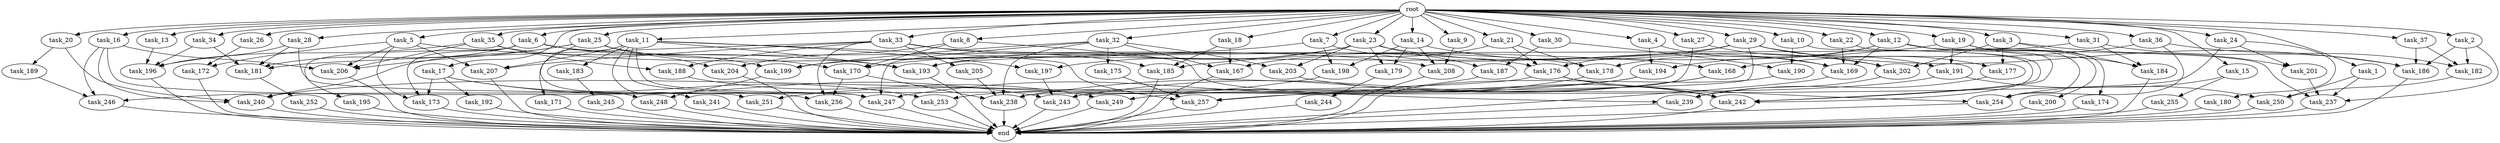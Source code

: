 digraph G {
  task_12 [size="2.048000"];
  task_199 [size="1408749273.088000"];
  task_36 [size="2.048000"];
  task_253 [size="893353197.568000"];
  task_19 [size="2.048000"];
  task_249 [size="687194767.360000"];
  task_196 [size="4982162063.360000"];
  root [size="0.000000"];
  task_10 [size="2.048000"];
  task_168 [size="1374389534.720000"];
  task_18 [size="2.048000"];
  task_1 [size="2.048000"];
  task_189 [size="841813590.016000"];
  task_34 [size="2.048000"];
  task_183 [size="274877906.944000"];
  task_4 [size="2.048000"];
  task_33 [size="2.048000"];
  task_22 [size="2.048000"];
  task_205 [size="68719476.736000"];
  task_15 [size="2.048000"];
  task_5 [size="2.048000"];
  end [size="0.000000"];
  task_206 [size="3539053051.904000"];
  task_246 [size="1975684956.160000"];
  task_167 [size="1614907703.296000"];
  task_14 [size="2.048000"];
  task_256 [size="618475290.624000"];
  task_244 [size="68719476.736000"];
  task_252 [size="841813590.016000"];
  task_241 [size="274877906.944000"];
  task_16 [size="2.048000"];
  task_7 [size="2.048000"];
  task_242 [size="6098853560.320000"];
  task_27 [size="2.048000"];
  task_203 [size="1872605741.056000"];
  task_26 [size="2.048000"];
  task_177 [size="584115552.256000"];
  task_239 [size="2972117368.832000"];
  task_254 [size="4312147165.184000"];
  task_176 [size="2491081031.680000"];
  task_30 [size="2.048000"];
  task_245 [size="429496729.600000"];
  task_172 [size="343597383.680000"];
  task_200 [size="68719476.736000"];
  task_171 [size="274877906.944000"];
  task_197 [size="1992864825.344000"];
  task_179 [size="1872605741.056000"];
  task_255 [size="1391569403.904000"];
  task_237 [size="3779571220.480000"];
  task_204 [size="1546188226.560000"];
  task_201 [size="704374636.544000"];
  task_17 [size="2.048000"];
  task_169 [size="5257039970.304000"];
  task_31 [size="2.048000"];
  task_170 [size="1821066133.504000"];
  task_193 [size="3985729650.688000"];
  task_194 [size="1821066133.504000"];
  task_2 [size="2.048000"];
  task_207 [size="618475290.624000"];
  task_35 [size="2.048000"];
  task_3 [size="2.048000"];
  task_187 [size="2336462209.024000"];
  task_247 [size="858993459.200000"];
  task_181 [size="4277787426.816000"];
  task_184 [size="2216203124.736000"];
  task_8 [size="2.048000"];
  task_191 [size="223338299.392000"];
  task_29 [size="2.048000"];
  task_198 [size="429496729.600000"];
  task_21 [size="2.048000"];
  task_28 [size="2.048000"];
  task_175 [size="154618822.656000"];
  task_182 [size="3109556322.304000"];
  task_25 [size="2.048000"];
  task_23 [size="2.048000"];
  task_190 [size="2336462209.024000"];
  task_6 [size="2.048000"];
  task_32 [size="2.048000"];
  task_188 [size="1786706395.136000"];
  task_257 [size="3109556322.304000"];
  task_20 [size="2.048000"];
  task_243 [size="927712935.936000"];
  task_238 [size="3968549781.504000"];
  task_9 [size="2.048000"];
  task_37 [size="2.048000"];
  task_180 [size="274877906.944000"];
  task_248 [size="3109556322.304000"];
  task_192 [size="274877906.944000"];
  task_195 [size="1099511627.776000"];
  task_185 [size="979252543.488000"];
  task_186 [size="3882650435.584000"];
  task_250 [size="1889785610.240000"];
  task_240 [size="3006477107.200000"];
  task_202 [size="1975684956.160000"];
  task_173 [size="1649267441.664000"];
  task_174 [size="68719476.736000"];
  task_178 [size="2078764171.264000"];
  task_13 [size="2.048000"];
  task_251 [size="2559800508.416000"];
  task_24 [size="2.048000"];
  task_208 [size="2645699854.336000"];
  task_11 [size="2.048000"];

  task_12 -> task_169 [size="679477248.000000"];
  task_12 -> task_178 [size="679477248.000000"];
  task_12 -> task_237 [size="679477248.000000"];
  task_12 -> task_194 [size="679477248.000000"];
  task_12 -> task_242 [size="679477248.000000"];
  task_12 -> task_254 [size="679477248.000000"];
  task_199 -> task_248 [size="838860800.000000"];
  task_36 -> task_182 [size="536870912.000000"];
  task_36 -> task_168 [size="536870912.000000"];
  task_36 -> task_254 [size="536870912.000000"];
  task_253 -> end [size="1.000000"];
  task_19 -> task_191 [size="33554432.000000"];
  task_19 -> task_184 [size="33554432.000000"];
  task_19 -> task_185 [size="33554432.000000"];
  task_19 -> task_200 [size="33554432.000000"];
  task_19 -> task_174 [size="33554432.000000"];
  task_249 -> end [size="1.000000"];
  task_196 -> end [size="1.000000"];
  root -> task_12 [size="1.000000"];
  root -> task_35 [size="1.000000"];
  root -> task_14 [size="1.000000"];
  root -> task_36 [size="1.000000"];
  root -> task_37 [size="1.000000"];
  root -> task_6 [size="1.000000"];
  root -> task_32 [size="1.000000"];
  root -> task_19 [size="1.000000"];
  root -> task_20 [size="1.000000"];
  root -> task_16 [size="1.000000"];
  root -> task_9 [size="1.000000"];
  root -> task_31 [size="1.000000"];
  root -> task_10 [size="1.000000"];
  root -> task_1 [size="1.000000"];
  root -> task_18 [size="1.000000"];
  root -> task_5 [size="1.000000"];
  root -> task_2 [size="1.000000"];
  root -> task_4 [size="1.000000"];
  root -> task_27 [size="1.000000"];
  root -> task_11 [size="1.000000"];
  root -> task_23 [size="1.000000"];
  root -> task_3 [size="1.000000"];
  root -> task_26 [size="1.000000"];
  root -> task_7 [size="1.000000"];
  root -> task_34 [size="1.000000"];
  root -> task_17 [size="1.000000"];
  root -> task_33 [size="1.000000"];
  root -> task_15 [size="1.000000"];
  root -> task_22 [size="1.000000"];
  root -> task_29 [size="1.000000"];
  root -> task_8 [size="1.000000"];
  root -> task_30 [size="1.000000"];
  root -> task_13 [size="1.000000"];
  root -> task_25 [size="1.000000"];
  root -> task_24 [size="1.000000"];
  root -> task_21 [size="1.000000"];
  root -> task_28 [size="1.000000"];
  task_10 -> task_190 [size="838860800.000000"];
  task_10 -> task_242 [size="838860800.000000"];
  task_168 -> task_243 [size="209715200.000000"];
  task_168 -> task_238 [size="209715200.000000"];
  task_18 -> task_167 [size="411041792.000000"];
  task_18 -> task_185 [size="411041792.000000"];
  task_1 -> task_250 [size="411041792.000000"];
  task_1 -> task_237 [size="411041792.000000"];
  task_189 -> task_246 [size="679477248.000000"];
  task_34 -> task_196 [size="679477248.000000"];
  task_34 -> task_181 [size="679477248.000000"];
  task_183 -> task_245 [size="209715200.000000"];
  task_4 -> task_169 [size="209715200.000000"];
  task_4 -> task_194 [size="209715200.000000"];
  task_33 -> task_205 [size="33554432.000000"];
  task_33 -> task_207 [size="33554432.000000"];
  task_33 -> task_185 [size="33554432.000000"];
  task_33 -> task_178 [size="33554432.000000"];
  task_33 -> task_256 [size="33554432.000000"];
  task_33 -> task_181 [size="33554432.000000"];
  task_33 -> task_188 [size="33554432.000000"];
  task_22 -> task_169 [size="838860800.000000"];
  task_22 -> task_242 [size="838860800.000000"];
  task_205 -> task_238 [size="838860800.000000"];
  task_15 -> task_254 [size="679477248.000000"];
  task_15 -> task_255 [size="679477248.000000"];
  task_5 -> task_172 [size="134217728.000000"];
  task_5 -> task_207 [size="134217728.000000"];
  task_5 -> task_193 [size="134217728.000000"];
  task_5 -> task_173 [size="134217728.000000"];
  task_5 -> task_206 [size="134217728.000000"];
  task_206 -> end [size="1.000000"];
  task_246 -> end [size="1.000000"];
  task_167 -> end [size="1.000000"];
  task_14 -> task_198 [size="75497472.000000"];
  task_14 -> task_202 [size="75497472.000000"];
  task_14 -> task_208 [size="75497472.000000"];
  task_14 -> task_179 [size="75497472.000000"];
  task_256 -> end [size="1.000000"];
  task_244 -> end [size="1.000000"];
  task_252 -> end [size="1.000000"];
  task_241 -> end [size="1.000000"];
  task_16 -> task_206 [size="75497472.000000"];
  task_16 -> task_246 [size="75497472.000000"];
  task_16 -> task_240 [size="75497472.000000"];
  task_16 -> task_247 [size="75497472.000000"];
  task_7 -> task_170 [size="134217728.000000"];
  task_7 -> task_168 [size="134217728.000000"];
  task_7 -> task_198 [size="134217728.000000"];
  task_242 -> end [size="1.000000"];
  task_27 -> task_202 [size="679477248.000000"];
  task_27 -> task_238 [size="679477248.000000"];
  task_203 -> task_242 [size="411041792.000000"];
  task_26 -> task_172 [size="33554432.000000"];
  task_177 -> task_239 [size="838860800.000000"];
  task_239 -> end [size="1.000000"];
  task_254 -> end [size="1.000000"];
  task_176 -> task_246 [size="209715200.000000"];
  task_176 -> task_242 [size="209715200.000000"];
  task_176 -> task_254 [size="209715200.000000"];
  task_30 -> task_187 [size="301989888.000000"];
  task_30 -> task_190 [size="301989888.000000"];
  task_245 -> end [size="1.000000"];
  task_172 -> end [size="1.000000"];
  task_200 -> end [size="1.000000"];
  task_171 -> end [size="1.000000"];
  task_197 -> task_243 [size="33554432.000000"];
  task_179 -> task_244 [size="33554432.000000"];
  task_255 -> end [size="1.000000"];
  task_237 -> end [size="1.000000"];
  task_204 -> end [size="1.000000"];
  task_201 -> task_237 [size="75497472.000000"];
  task_17 -> task_173 [size="134217728.000000"];
  task_17 -> task_192 [size="134217728.000000"];
  task_17 -> task_243 [size="134217728.000000"];
  task_17 -> task_253 [size="134217728.000000"];
  task_169 -> end [size="1.000000"];
  task_31 -> task_184 [size="838860800.000000"];
  task_31 -> task_186 [size="838860800.000000"];
  task_31 -> task_193 [size="838860800.000000"];
  task_170 -> task_256 [size="134217728.000000"];
  task_170 -> task_238 [size="134217728.000000"];
  task_193 -> end [size="1.000000"];
  task_194 -> task_240 [size="301989888.000000"];
  task_194 -> task_253 [size="301989888.000000"];
  task_2 -> task_182 [size="679477248.000000"];
  task_2 -> task_186 [size="679477248.000000"];
  task_2 -> task_237 [size="679477248.000000"];
  task_207 -> end [size="1.000000"];
  task_35 -> task_206 [size="838860800.000000"];
  task_35 -> task_196 [size="838860800.000000"];
  task_35 -> task_176 [size="838860800.000000"];
  task_35 -> task_188 [size="838860800.000000"];
  task_3 -> task_201 [size="209715200.000000"];
  task_3 -> task_177 [size="209715200.000000"];
  task_3 -> task_184 [size="209715200.000000"];
  task_3 -> task_202 [size="209715200.000000"];
  task_187 -> task_247 [size="134217728.000000"];
  task_247 -> end [size="1.000000"];
  task_181 -> task_252 [size="411041792.000000"];
  task_184 -> end [size="1.000000"];
  task_8 -> task_170 [size="75497472.000000"];
  task_8 -> task_239 [size="75497472.000000"];
  task_8 -> task_204 [size="75497472.000000"];
  task_191 -> task_249 [size="301989888.000000"];
  task_191 -> task_250 [size="301989888.000000"];
  task_29 -> task_243 [size="75497472.000000"];
  task_29 -> task_186 [size="75497472.000000"];
  task_29 -> task_176 [size="75497472.000000"];
  task_29 -> task_177 [size="75497472.000000"];
  task_29 -> task_199 [size="75497472.000000"];
  task_29 -> task_191 [size="75497472.000000"];
  task_198 -> task_251 [size="411041792.000000"];
  task_21 -> task_167 [size="301989888.000000"];
  task_21 -> task_176 [size="301989888.000000"];
  task_21 -> task_178 [size="301989888.000000"];
  task_28 -> task_196 [size="838860800.000000"];
  task_28 -> task_251 [size="838860800.000000"];
  task_28 -> task_181 [size="838860800.000000"];
  task_175 -> task_257 [size="411041792.000000"];
  task_182 -> task_250 [size="209715200.000000"];
  task_25 -> task_170 [size="679477248.000000"];
  task_25 -> task_206 [size="679477248.000000"];
  task_25 -> task_248 [size="679477248.000000"];
  task_25 -> task_204 [size="679477248.000000"];
  task_25 -> task_240 [size="679477248.000000"];
  task_23 -> task_197 [size="838860800.000000"];
  task_23 -> task_169 [size="838860800.000000"];
  task_23 -> task_203 [size="838860800.000000"];
  task_23 -> task_179 [size="838860800.000000"];
  task_23 -> task_187 [size="838860800.000000"];
  task_23 -> task_193 [size="838860800.000000"];
  task_190 -> end [size="1.000000"];
  task_6 -> task_208 [size="536870912.000000"];
  task_6 -> task_195 [size="536870912.000000"];
  task_6 -> task_173 [size="536870912.000000"];
  task_6 -> task_181 [size="536870912.000000"];
  task_6 -> task_199 [size="536870912.000000"];
  task_32 -> task_175 [size="75497472.000000"];
  task_32 -> task_203 [size="75497472.000000"];
  task_32 -> task_238 [size="75497472.000000"];
  task_32 -> task_247 [size="75497472.000000"];
  task_32 -> task_167 [size="75497472.000000"];
  task_32 -> task_199 [size="75497472.000000"];
  task_188 -> task_249 [size="33554432.000000"];
  task_257 -> end [size="1.000000"];
  task_20 -> task_240 [size="411041792.000000"];
  task_20 -> task_189 [size="411041792.000000"];
  task_243 -> end [size="1.000000"];
  task_238 -> end [size="1.000000"];
  task_9 -> task_208 [size="679477248.000000"];
  task_37 -> task_182 [size="301989888.000000"];
  task_37 -> task_186 [size="301989888.000000"];
  task_180 -> end [size="1.000000"];
  task_248 -> end [size="1.000000"];
  task_192 -> end [size="1.000000"];
  task_195 -> end [size="1.000000"];
  task_185 -> end [size="1.000000"];
  task_186 -> end [size="1.000000"];
  task_250 -> end [size="1.000000"];
  task_240 -> end [size="1.000000"];
  task_202 -> task_239 [size="536870912.000000"];
  task_173 -> end [size="1.000000"];
  task_174 -> end [size="1.000000"];
  task_178 -> task_257 [size="838860800.000000"];
  task_13 -> task_196 [size="75497472.000000"];
  task_251 -> end [size="1.000000"];
  task_24 -> task_180 [size="134217728.000000"];
  task_24 -> task_201 [size="134217728.000000"];
  task_24 -> task_257 [size="134217728.000000"];
  task_208 -> end [size="1.000000"];
  task_11 -> task_183 [size="134217728.000000"];
  task_11 -> task_197 [size="134217728.000000"];
  task_11 -> task_207 [size="134217728.000000"];
  task_11 -> task_257 [size="134217728.000000"];
  task_11 -> task_256 [size="134217728.000000"];
  task_11 -> task_247 [size="134217728.000000"];
  task_11 -> task_193 [size="134217728.000000"];
  task_11 -> task_241 [size="134217728.000000"];
  task_11 -> task_171 [size="134217728.000000"];
}
